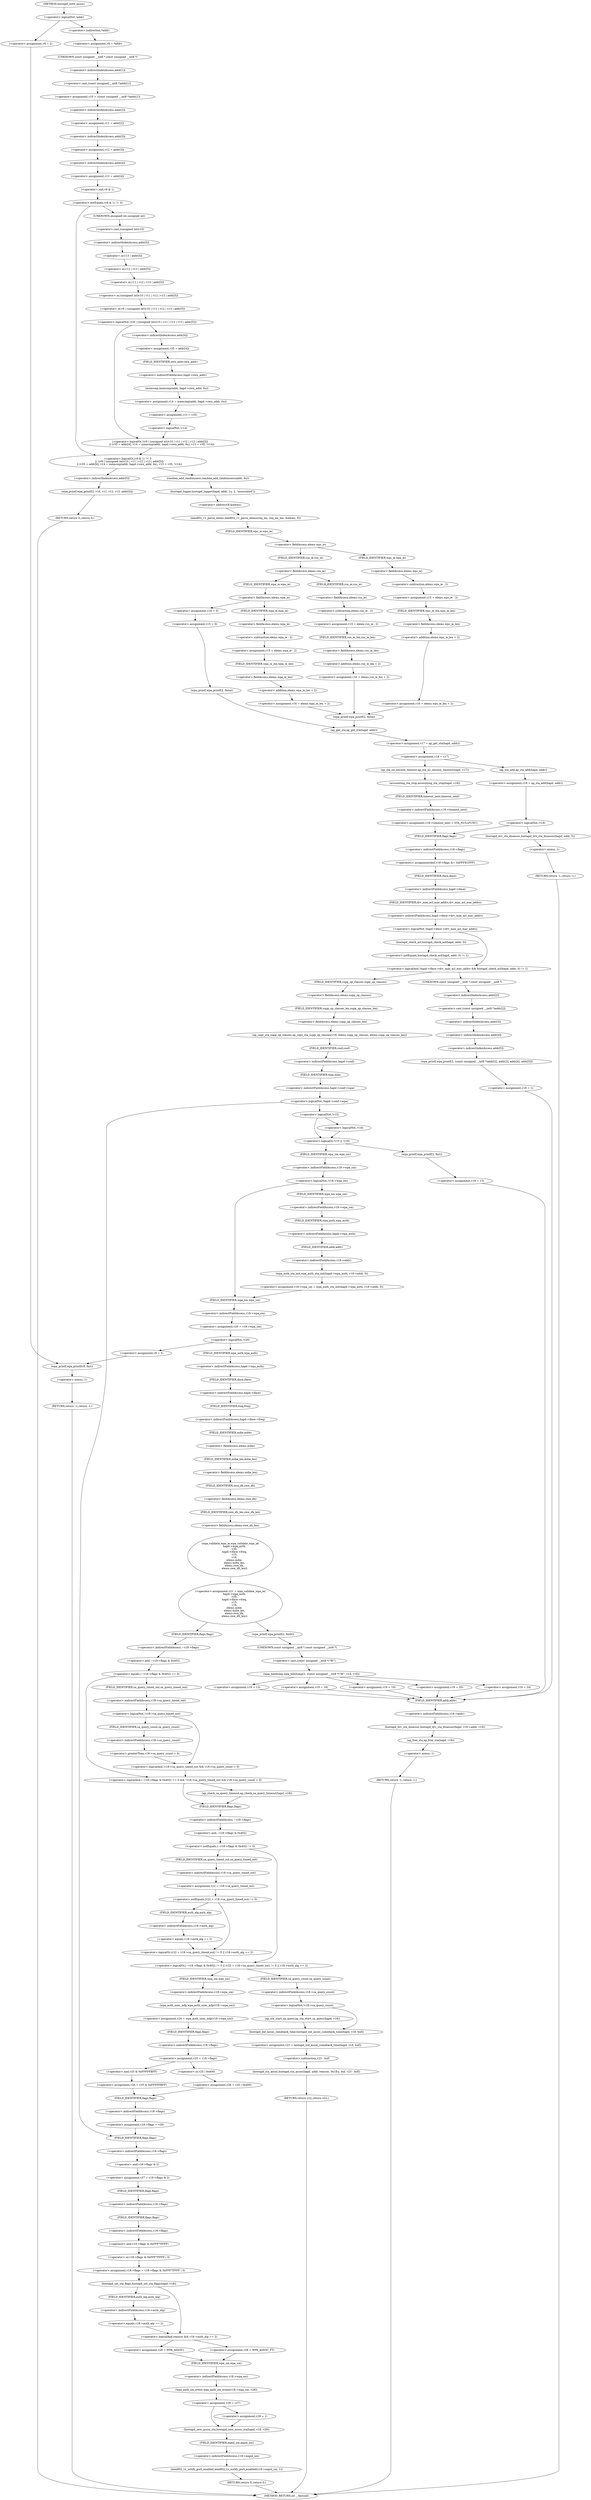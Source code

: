 digraph hostapd_notif_assoc {  
"1000165" [label = "(<operator>.logicalNot,!addr)" ]
"1000168" [label = "(<operator>.assignment,v8 = 2)" ]
"1000172" [label = "(wpa_printf,wpa_printf(v8, fmt))" ]
"1000175" [label = "(RETURN,return -1;,return -1;)" ]
"1000176" [label = "(<operator>.minus,-1)" ]
"1000178" [label = "(<operator>.assignment,v9 = *addr)" ]
"1000180" [label = "(<operator>.indirection,*addr)" ]
"1000182" [label = "(<operator>.assignment,v10 = (const unsigned __int8 *)addr[1])" ]
"1000184" [label = "(<operator>.cast,(const unsigned __int8 *)addr[1])" ]
"1000185" [label = "(UNKNOWN,const unsigned __int8 *,const unsigned __int8 *)" ]
"1000186" [label = "(<operator>.indirectIndexAccess,addr[1])" ]
"1000189" [label = "(<operator>.assignment,v11 = addr[2])" ]
"1000191" [label = "(<operator>.indirectIndexAccess,addr[2])" ]
"1000194" [label = "(<operator>.assignment,v12 = addr[3])" ]
"1000196" [label = "(<operator>.indirectIndexAccess,addr[3])" ]
"1000199" [label = "(<operator>.assignment,v13 = addr[4])" ]
"1000201" [label = "(<operator>.indirectIndexAccess,addr[4])" ]
"1000205" [label = "(<operator>.logicalOr,(v9 & 1) != 0\n    || !(v9 | (unsigned int)v10 | v11 | v12 | v13 | addr[5])\n    || (v35 = addr[4], v14 = memcmp(addr, hapd->own_addr, 6u), v13 = v35, !v14))" ]
"1000206" [label = "(<operator>.notEquals,(v9 & 1) != 0)" ]
"1000207" [label = "(<operator>.and,v9 & 1)" ]
"1000211" [label = "(<operator>.logicalOr,!(v9 | (unsigned int)v10 | v11 | v12 | v13 | addr[5])\n    || (v35 = addr[4], v14 = memcmp(addr, hapd->own_addr, 6u), v13 = v35, !v14))" ]
"1000212" [label = "(<operator>.logicalNot,!(v9 | (unsigned int)v10 | v11 | v12 | v13 | addr[5]))" ]
"1000213" [label = "(<operator>.or,v9 | (unsigned int)v10 | v11 | v12 | v13 | addr[5])" ]
"1000215" [label = "(<operator>.or,(unsigned int)v10 | v11 | v12 | v13 | addr[5])" ]
"1000216" [label = "(<operator>.cast,(unsigned int)v10)" ]
"1000217" [label = "(UNKNOWN,unsigned int,unsigned int)" ]
"1000219" [label = "(<operator>.or,v11 | v12 | v13 | addr[5])" ]
"1000221" [label = "(<operator>.or,v12 | v13 | addr[5])" ]
"1000223" [label = "(<operator>.or,v13 | addr[5])" ]
"1000225" [label = "(<operator>.indirectIndexAccess,addr[5])" ]
"1000229" [label = "(<operator>.assignment,v35 = addr[4])" ]
"1000231" [label = "(<operator>.indirectIndexAccess,addr[4])" ]
"1000235" [label = "(<operator>.assignment,v14 = memcmp(addr, hapd->own_addr, 6u))" ]
"1000237" [label = "(memcmp,memcmp(addr, hapd->own_addr, 6u))" ]
"1000239" [label = "(<operator>.indirectFieldAccess,hapd->own_addr)" ]
"1000241" [label = "(FIELD_IDENTIFIER,own_addr,own_addr)" ]
"1000244" [label = "(<operator>.assignment,v13 = v35)" ]
"1000247" [label = "(<operator>.logicalNot,!v14)" ]
"1000250" [label = "(wpa_printf,wpa_printf(2, v10, v11, v12, v13, addr[5]))" ]
"1000256" [label = "(<operator>.indirectIndexAccess,addr[5])" ]
"1000259" [label = "(RETURN,return 0;,return 0;)" ]
"1000261" [label = "(random_add_randomness,random_add_randomness(addr, 6u))" ]
"1000264" [label = "(hostapd_logger,hostapd_logger(hapd, addr, 1u, 2, \"associated\"))" ]
"1000270" [label = "(ieee802_11_parse_elems,ieee802_11_parse_elems(req_ies, req_ies_len, &elems, 0))" ]
"1000273" [label = "(<operator>.addressOf,&elems)" ]
"1000277" [label = "(<operator>.fieldAccess,elems.wps_ie)" ]
"1000279" [label = "(FIELD_IDENTIFIER,wps_ie,wps_ie)" ]
"1000281" [label = "(<operator>.assignment,v15 = elems.wps_ie - 2)" ]
"1000283" [label = "(<operator>.subtraction,elems.wps_ie - 2)" ]
"1000284" [label = "(<operator>.fieldAccess,elems.wps_ie)" ]
"1000286" [label = "(FIELD_IDENTIFIER,wps_ie,wps_ie)" ]
"1000288" [label = "(<operator>.assignment,v16 = elems.wps_ie_len + 2)" ]
"1000290" [label = "(<operator>.addition,elems.wps_ie_len + 2)" ]
"1000291" [label = "(<operator>.fieldAccess,elems.wps_ie_len)" ]
"1000293" [label = "(FIELD_IDENTIFIER,wps_ie_len,wps_ie_len)" ]
"1000296" [label = "(wpa_printf,wpa_printf(2, fmta))" ]
"1000301" [label = "(<operator>.fieldAccess,elems.rsn_ie)" ]
"1000303" [label = "(FIELD_IDENTIFIER,rsn_ie,rsn_ie)" ]
"1000305" [label = "(<operator>.assignment,v15 = elems.rsn_ie - 2)" ]
"1000307" [label = "(<operator>.subtraction,elems.rsn_ie - 2)" ]
"1000308" [label = "(<operator>.fieldAccess,elems.rsn_ie)" ]
"1000310" [label = "(FIELD_IDENTIFIER,rsn_ie,rsn_ie)" ]
"1000312" [label = "(<operator>.assignment,v16 = elems.rsn_ie_len + 2)" ]
"1000314" [label = "(<operator>.addition,elems.rsn_ie_len + 2)" ]
"1000315" [label = "(<operator>.fieldAccess,elems.rsn_ie_len)" ]
"1000317" [label = "(FIELD_IDENTIFIER,rsn_ie_len,rsn_ie_len)" ]
"1000321" [label = "(<operator>.fieldAccess,elems.wpa_ie)" ]
"1000323" [label = "(FIELD_IDENTIFIER,wpa_ie,wpa_ie)" ]
"1000325" [label = "(<operator>.assignment,v15 = elems.wpa_ie - 2)" ]
"1000327" [label = "(<operator>.subtraction,elems.wpa_ie - 2)" ]
"1000328" [label = "(<operator>.fieldAccess,elems.wpa_ie)" ]
"1000330" [label = "(FIELD_IDENTIFIER,wpa_ie,wpa_ie)" ]
"1000332" [label = "(<operator>.assignment,v16 = elems.wpa_ie_len + 2)" ]
"1000334" [label = "(<operator>.addition,elems.wpa_ie_len + 2)" ]
"1000335" [label = "(<operator>.fieldAccess,elems.wpa_ie_len)" ]
"1000337" [label = "(FIELD_IDENTIFIER,wpa_ie_len,wpa_ie_len)" ]
"1000340" [label = "(<operator>.assignment,v16 = 0)" ]
"1000343" [label = "(<operator>.assignment,v15 = 0)" ]
"1000346" [label = "(wpa_printf,wpa_printf(2, fmta))" ]
"1000350" [label = "(<operator>.assignment,v17 = ap_get_sta(hapd, addr))" ]
"1000352" [label = "(ap_get_sta,ap_get_sta(hapd, addr))" ]
"1000355" [label = "(<operator>.assignment,v18 = v17)" ]
"1000361" [label = "(ap_sta_no_session_timeout,ap_sta_no_session_timeout(hapd, v17))" ]
"1000364" [label = "(accounting_sta_stop,accounting_sta_stop(hapd, v18))" ]
"1000367" [label = "(<operator>.assignment,v18->timeout_next = STA_NULLFUNC)" ]
"1000368" [label = "(<operator>.indirectFieldAccess,v18->timeout_next)" ]
"1000370" [label = "(FIELD_IDENTIFIER,timeout_next,timeout_next)" ]
"1000374" [label = "(<operator>.assignment,v18 = ap_sta_add(hapd, addr))" ]
"1000376" [label = "(ap_sta_add,ap_sta_add(hapd, addr))" ]
"1000380" [label = "(<operator>.logicalNot,!v18)" ]
"1000383" [label = "(hostapd_drv_sta_disassoc,hostapd_drv_sta_disassoc(hapd, addr, 5))" ]
"1000387" [label = "(RETURN,return -1;,return -1;)" ]
"1000388" [label = "(<operator>.minus,-1)" ]
"1000390" [label = "(<operators>.assignmentAnd,v18->flags &= 0xFFFECFFF)" ]
"1000391" [label = "(<operator>.indirectFieldAccess,v18->flags)" ]
"1000393" [label = "(FIELD_IDENTIFIER,flags,flags)" ]
"1000396" [label = "(<operator>.logicalAnd,!hapd->iface->drv_max_acl_mac_addrs && hostapd_check_acl(hapd, addr, 0) != 1)" ]
"1000397" [label = "(<operator>.logicalNot,!hapd->iface->drv_max_acl_mac_addrs)" ]
"1000398" [label = "(<operator>.indirectFieldAccess,hapd->iface->drv_max_acl_mac_addrs)" ]
"1000399" [label = "(<operator>.indirectFieldAccess,hapd->iface)" ]
"1000401" [label = "(FIELD_IDENTIFIER,iface,iface)" ]
"1000402" [label = "(FIELD_IDENTIFIER,drv_max_acl_mac_addrs,drv_max_acl_mac_addrs)" ]
"1000403" [label = "(<operator>.notEquals,hostapd_check_acl(hapd, addr, 0) != 1)" ]
"1000404" [label = "(hostapd_check_acl,hostapd_check_acl(hapd, addr, 0))" ]
"1000410" [label = "(wpa_printf,wpa_printf(3, (const unsigned __int8 *)addr[2], addr[3], addr[4], addr[5]))" ]
"1000412" [label = "(<operator>.cast,(const unsigned __int8 *)addr[2])" ]
"1000413" [label = "(UNKNOWN,const unsigned __int8 *,const unsigned __int8 *)" ]
"1000414" [label = "(<operator>.indirectIndexAccess,addr[2])" ]
"1000417" [label = "(<operator>.indirectIndexAccess,addr[3])" ]
"1000420" [label = "(<operator>.indirectIndexAccess,addr[4])" ]
"1000423" [label = "(<operator>.indirectIndexAccess,addr[5])" ]
"1000426" [label = "(<operator>.assignment,v19 = 1)" ]
"1000430" [label = "(hostapd_drv_sta_disassoc,hostapd_drv_sta_disassoc(hapd, v18->addr, v19))" ]
"1000432" [label = "(<operator>.indirectFieldAccess,v18->addr)" ]
"1000434" [label = "(FIELD_IDENTIFIER,addr,addr)" ]
"1000436" [label = "(ap_free_sta,ap_free_sta(hapd, v18))" ]
"1000439" [label = "(RETURN,return -1;,return -1;)" ]
"1000440" [label = "(<operator>.minus,-1)" ]
"1000442" [label = "(ap_copy_sta_supp_op_classes,ap_copy_sta_supp_op_classes(v18, elems.supp_op_classes, elems.supp_op_classes_len))" ]
"1000444" [label = "(<operator>.fieldAccess,elems.supp_op_classes)" ]
"1000446" [label = "(FIELD_IDENTIFIER,supp_op_classes,supp_op_classes)" ]
"1000447" [label = "(<operator>.fieldAccess,elems.supp_op_classes_len)" ]
"1000449" [label = "(FIELD_IDENTIFIER,supp_op_classes_len,supp_op_classes_len)" ]
"1000451" [label = "(<operator>.logicalNot,!hapd->conf->wpa)" ]
"1000452" [label = "(<operator>.indirectFieldAccess,hapd->conf->wpa)" ]
"1000453" [label = "(<operator>.indirectFieldAccess,hapd->conf)" ]
"1000455" [label = "(FIELD_IDENTIFIER,conf,conf)" ]
"1000456" [label = "(FIELD_IDENTIFIER,wpa,wpa)" ]
"1000459" [label = "(<operator>.assignment,v27 = v18->flags & 2)" ]
"1000461" [label = "(<operator>.and,v18->flags & 2)" ]
"1000462" [label = "(<operator>.indirectFieldAccess,v18->flags)" ]
"1000464" [label = "(FIELD_IDENTIFIER,flags,flags)" ]
"1000466" [label = "(<operator>.assignment,v18->flags = v18->flags & 0xFFF7FFFF | 3)" ]
"1000467" [label = "(<operator>.indirectFieldAccess,v18->flags)" ]
"1000469" [label = "(FIELD_IDENTIFIER,flags,flags)" ]
"1000470" [label = "(<operator>.or,v18->flags & 0xFFF7FFFF | 3)" ]
"1000471" [label = "(<operator>.and,v18->flags & 0xFFF7FFFF)" ]
"1000472" [label = "(<operator>.indirectFieldAccess,v18->flags)" ]
"1000474" [label = "(FIELD_IDENTIFIER,flags,flags)" ]
"1000477" [label = "(hostapd_set_sta_flags,hostapd_set_sta_flags(hapd, v18))" ]
"1000481" [label = "(<operator>.logicalAnd,reassoc && v18->auth_alg == 2)" ]
"1000483" [label = "(<operator>.equals,v18->auth_alg == 2)" ]
"1000484" [label = "(<operator>.indirectFieldAccess,v18->auth_alg)" ]
"1000486" [label = "(FIELD_IDENTIFIER,auth_alg,auth_alg)" ]
"1000488" [label = "(<operator>.assignment,v28 = WPA_ASSOC_FT)" ]
"1000492" [label = "(<operator>.assignment,v28 = WPA_ASSOC)" ]
"1000495" [label = "(wpa_auth_sm_event,wpa_auth_sm_event(v18->wpa_sm, v28))" ]
"1000496" [label = "(<operator>.indirectFieldAccess,v18->wpa_sm)" ]
"1000498" [label = "(FIELD_IDENTIFIER,wpa_sm,wpa_sm)" ]
"1000500" [label = "(<operator>.assignment,v29 = v27)" ]
"1000505" [label = "(<operator>.assignment,v29 = 1)" ]
"1000508" [label = "(hostapd_new_assoc_sta,hostapd_new_assoc_sta(hapd, v18, v29))" ]
"1000512" [label = "(ieee802_1x_notify_port_enabled,ieee802_1x_notify_port_enabled(v18->eapol_sm, 1))" ]
"1000513" [label = "(<operator>.indirectFieldAccess,v18->eapol_sm)" ]
"1000515" [label = "(FIELD_IDENTIFIER,eapol_sm,eapol_sm)" ]
"1000517" [label = "(RETURN,return 0;,return 0;)" ]
"1000520" [label = "(<operator>.logicalOr,!v15 || !v16)" ]
"1000521" [label = "(<operator>.logicalNot,!v15)" ]
"1000523" [label = "(<operator>.logicalNot,!v16)" ]
"1000526" [label = "(wpa_printf,wpa_printf(2, fmt))" ]
"1000529" [label = "(<operator>.assignment,v19 = 13)" ]
"1000534" [label = "(<operator>.logicalNot,!v18->wpa_sm)" ]
"1000535" [label = "(<operator>.indirectFieldAccess,v18->wpa_sm)" ]
"1000537" [label = "(FIELD_IDENTIFIER,wpa_sm,wpa_sm)" ]
"1000538" [label = "(<operator>.assignment,v18->wpa_sm = wpa_auth_sta_init(hapd->wpa_auth, v18->addr, 0))" ]
"1000539" [label = "(<operator>.indirectFieldAccess,v18->wpa_sm)" ]
"1000541" [label = "(FIELD_IDENTIFIER,wpa_sm,wpa_sm)" ]
"1000542" [label = "(wpa_auth_sta_init,wpa_auth_sta_init(hapd->wpa_auth, v18->addr, 0))" ]
"1000543" [label = "(<operator>.indirectFieldAccess,hapd->wpa_auth)" ]
"1000545" [label = "(FIELD_IDENTIFIER,wpa_auth,wpa_auth)" ]
"1000546" [label = "(<operator>.indirectFieldAccess,v18->addr)" ]
"1000548" [label = "(FIELD_IDENTIFIER,addr,addr)" ]
"1000550" [label = "(<operator>.assignment,v20 = v18->wpa_sm)" ]
"1000552" [label = "(<operator>.indirectFieldAccess,v18->wpa_sm)" ]
"1000554" [label = "(FIELD_IDENTIFIER,wpa_sm,wpa_sm)" ]
"1000556" [label = "(<operator>.logicalNot,!v20)" ]
"1000559" [label = "(<operator>.assignment,v8 = 5)" ]
"1000563" [label = "(<operator>.assignment,v21 = wpa_validate_wpa_ie(\n          hapd->wpa_auth,\n          v20,\n          hapd->iface->freq,\n          v15,\n          v16,\n          elems.mdie,\n          elems.mdie_len,\n          elems.owe_dh,\n          elems.owe_dh_len))" ]
"1000565" [label = "(wpa_validate_wpa_ie,wpa_validate_wpa_ie(\n          hapd->wpa_auth,\n          v20,\n          hapd->iface->freq,\n          v15,\n          v16,\n          elems.mdie,\n          elems.mdie_len,\n          elems.owe_dh,\n          elems.owe_dh_len))" ]
"1000566" [label = "(<operator>.indirectFieldAccess,hapd->wpa_auth)" ]
"1000568" [label = "(FIELD_IDENTIFIER,wpa_auth,wpa_auth)" ]
"1000570" [label = "(<operator>.indirectFieldAccess,hapd->iface->freq)" ]
"1000571" [label = "(<operator>.indirectFieldAccess,hapd->iface)" ]
"1000573" [label = "(FIELD_IDENTIFIER,iface,iface)" ]
"1000574" [label = "(FIELD_IDENTIFIER,freq,freq)" ]
"1000577" [label = "(<operator>.fieldAccess,elems.mdie)" ]
"1000579" [label = "(FIELD_IDENTIFIER,mdie,mdie)" ]
"1000580" [label = "(<operator>.fieldAccess,elems.mdie_len)" ]
"1000582" [label = "(FIELD_IDENTIFIER,mdie_len,mdie_len)" ]
"1000583" [label = "(<operator>.fieldAccess,elems.owe_dh)" ]
"1000585" [label = "(FIELD_IDENTIFIER,owe_dh,owe_dh)" ]
"1000586" [label = "(<operator>.fieldAccess,elems.owe_dh_len)" ]
"1000588" [label = "(FIELD_IDENTIFIER,owe_dh_len,owe_dh_len)" ]
"1000592" [label = "(wpa_printf,wpa_printf(2, fmtb))" ]
"1000595" [label = "(wpa_hexdump,wpa_hexdump(2, (const unsigned __int8 *)\"IE\", v15, v16))" ]
"1000597" [label = "(<operator>.cast,(const unsigned __int8 *)\"IE\")" ]
"1000598" [label = "(UNKNOWN,const unsigned __int8 *,const unsigned __int8 *)" ]
"1000606" [label = "(<operator>.assignment,v19 = 18)" ]
"1000611" [label = "(<operator>.assignment,v19 = 19)" ]
"1000616" [label = "(<operator>.assignment,v19 = 20)" ]
"1000621" [label = "(<operator>.assignment,v19 = 24)" ]
"1000626" [label = "(<operator>.assignment,v19 = 13)" ]
"1000632" [label = "(<operator>.logicalAnd,(~v18->flags & 0x402) == 0 && !v18->sa_query_timed_out && v18->sa_query_count > 0)" ]
"1000633" [label = "(<operator>.equals,(~v18->flags & 0x402) == 0)" ]
"1000634" [label = "(<operator>.and,~v18->flags & 0x402)" ]
"1000635" [label = "(<operator>.indirectFieldAccess,~v18->flags)" ]
"1000637" [label = "(FIELD_IDENTIFIER,flags,flags)" ]
"1000640" [label = "(<operator>.logicalAnd,!v18->sa_query_timed_out && v18->sa_query_count > 0)" ]
"1000641" [label = "(<operator>.logicalNot,!v18->sa_query_timed_out)" ]
"1000642" [label = "(<operator>.indirectFieldAccess,v18->sa_query_timed_out)" ]
"1000644" [label = "(FIELD_IDENTIFIER,sa_query_timed_out,sa_query_timed_out)" ]
"1000645" [label = "(<operator>.greaterThan,v18->sa_query_count > 0)" ]
"1000646" [label = "(<operator>.indirectFieldAccess,v18->sa_query_count)" ]
"1000648" [label = "(FIELD_IDENTIFIER,sa_query_count,sa_query_count)" ]
"1000650" [label = "(ap_check_sa_query_timeout,ap_check_sa_query_timeout(hapd, v18))" ]
"1000654" [label = "(<operator>.logicalOr,(~v18->flags & 0x402) != 0 || (v22 = v18->sa_query_timed_out) != 0 || v18->auth_alg == 2)" ]
"1000655" [label = "(<operator>.notEquals,(~v18->flags & 0x402) != 0)" ]
"1000656" [label = "(<operator>.and,~v18->flags & 0x402)" ]
"1000657" [label = "(<operator>.indirectFieldAccess,~v18->flags)" ]
"1000659" [label = "(FIELD_IDENTIFIER,flags,flags)" ]
"1000662" [label = "(<operator>.logicalOr,(v22 = v18->sa_query_timed_out) != 0 || v18->auth_alg == 2)" ]
"1000663" [label = "(<operator>.notEquals,(v22 = v18->sa_query_timed_out) != 0)" ]
"1000664" [label = "(<operator>.assignment,v22 = v18->sa_query_timed_out)" ]
"1000666" [label = "(<operator>.indirectFieldAccess,v18->sa_query_timed_out)" ]
"1000668" [label = "(FIELD_IDENTIFIER,sa_query_timed_out,sa_query_timed_out)" ]
"1000670" [label = "(<operator>.equals,v18->auth_alg == 2)" ]
"1000671" [label = "(<operator>.indirectFieldAccess,v18->auth_alg)" ]
"1000673" [label = "(FIELD_IDENTIFIER,auth_alg,auth_alg)" ]
"1000676" [label = "(<operator>.assignment,v24 = wpa_auth_uses_mfp(v18->wpa_sm))" ]
"1000678" [label = "(wpa_auth_uses_mfp,wpa_auth_uses_mfp(v18->wpa_sm))" ]
"1000679" [label = "(<operator>.indirectFieldAccess,v18->wpa_sm)" ]
"1000681" [label = "(FIELD_IDENTIFIER,wpa_sm,wpa_sm)" ]
"1000682" [label = "(<operator>.assignment,v25 = v18->flags)" ]
"1000684" [label = "(<operator>.indirectFieldAccess,v18->flags)" ]
"1000686" [label = "(FIELD_IDENTIFIER,flags,flags)" ]
"1000689" [label = "(<operator>.assignment,v26 = v25 | 0x400)" ]
"1000691" [label = "(<operator>.or,v25 | 0x400)" ]
"1000695" [label = "(<operator>.assignment,v26 = v25 & 0xFFFFFBFF)" ]
"1000697" [label = "(<operator>.and,v25 & 0xFFFFFBFF)" ]
"1000700" [label = "(<operator>.assignment,v18->flags = v26)" ]
"1000701" [label = "(<operator>.indirectFieldAccess,v18->flags)" ]
"1000703" [label = "(FIELD_IDENTIFIER,flags,flags)" ]
"1000707" [label = "(<operator>.logicalNot,!v18->sa_query_count)" ]
"1000708" [label = "(<operator>.indirectFieldAccess,v18->sa_query_count)" ]
"1000710" [label = "(FIELD_IDENTIFIER,sa_query_count,sa_query_count)" ]
"1000711" [label = "(ap_sta_start_sa_query,ap_sta_start_sa_query(hapd, v18))" ]
"1000714" [label = "(<operator>.assignment,v23 = hostapd_eid_assoc_comeback_time(hapd, v18, buf))" ]
"1000716" [label = "(hostapd_eid_assoc_comeback_time,hostapd_eid_assoc_comeback_time(hapd, v18, buf))" ]
"1000720" [label = "(hostapd_sta_assoc,hostapd_sta_assoc(hapd, addr, reassoc, 0x1Eu, buf, v23 - buf))" ]
"1000726" [label = "(<operator>.subtraction,v23 - buf)" ]
"1000729" [label = "(RETURN,return v22;,return v22;)" ]
"1000129" [label = "(METHOD,hostapd_notif_assoc)" ]
"1000731" [label = "(METHOD_RETURN,int __fastcall)" ]
  "1000165" -> "1000168" 
  "1000165" -> "1000180" 
  "1000168" -> "1000172" 
  "1000172" -> "1000176" 
  "1000175" -> "1000731" 
  "1000176" -> "1000175" 
  "1000178" -> "1000185" 
  "1000180" -> "1000178" 
  "1000182" -> "1000191" 
  "1000184" -> "1000182" 
  "1000185" -> "1000186" 
  "1000186" -> "1000184" 
  "1000189" -> "1000196" 
  "1000191" -> "1000189" 
  "1000194" -> "1000201" 
  "1000196" -> "1000194" 
  "1000199" -> "1000207" 
  "1000201" -> "1000199" 
  "1000205" -> "1000256" 
  "1000205" -> "1000261" 
  "1000206" -> "1000205" 
  "1000206" -> "1000217" 
  "1000207" -> "1000206" 
  "1000211" -> "1000205" 
  "1000212" -> "1000211" 
  "1000212" -> "1000231" 
  "1000213" -> "1000212" 
  "1000215" -> "1000213" 
  "1000216" -> "1000225" 
  "1000217" -> "1000216" 
  "1000219" -> "1000215" 
  "1000221" -> "1000219" 
  "1000223" -> "1000221" 
  "1000225" -> "1000223" 
  "1000229" -> "1000241" 
  "1000231" -> "1000229" 
  "1000235" -> "1000244" 
  "1000237" -> "1000235" 
  "1000239" -> "1000237" 
  "1000241" -> "1000239" 
  "1000244" -> "1000247" 
  "1000247" -> "1000211" 
  "1000250" -> "1000259" 
  "1000256" -> "1000250" 
  "1000259" -> "1000731" 
  "1000261" -> "1000264" 
  "1000264" -> "1000273" 
  "1000270" -> "1000279" 
  "1000273" -> "1000270" 
  "1000277" -> "1000286" 
  "1000277" -> "1000303" 
  "1000279" -> "1000277" 
  "1000281" -> "1000293" 
  "1000283" -> "1000281" 
  "1000284" -> "1000283" 
  "1000286" -> "1000284" 
  "1000288" -> "1000296" 
  "1000290" -> "1000288" 
  "1000291" -> "1000290" 
  "1000293" -> "1000291" 
  "1000296" -> "1000352" 
  "1000301" -> "1000310" 
  "1000301" -> "1000323" 
  "1000303" -> "1000301" 
  "1000305" -> "1000317" 
  "1000307" -> "1000305" 
  "1000308" -> "1000307" 
  "1000310" -> "1000308" 
  "1000312" -> "1000296" 
  "1000314" -> "1000312" 
  "1000315" -> "1000314" 
  "1000317" -> "1000315" 
  "1000321" -> "1000330" 
  "1000321" -> "1000340" 
  "1000323" -> "1000321" 
  "1000325" -> "1000337" 
  "1000327" -> "1000325" 
  "1000328" -> "1000327" 
  "1000330" -> "1000328" 
  "1000332" -> "1000296" 
  "1000334" -> "1000332" 
  "1000335" -> "1000334" 
  "1000337" -> "1000335" 
  "1000340" -> "1000343" 
  "1000343" -> "1000346" 
  "1000346" -> "1000352" 
  "1000350" -> "1000355" 
  "1000352" -> "1000350" 
  "1000355" -> "1000361" 
  "1000355" -> "1000376" 
  "1000361" -> "1000364" 
  "1000364" -> "1000370" 
  "1000367" -> "1000393" 
  "1000368" -> "1000367" 
  "1000370" -> "1000368" 
  "1000374" -> "1000380" 
  "1000376" -> "1000374" 
  "1000380" -> "1000383" 
  "1000380" -> "1000393" 
  "1000383" -> "1000388" 
  "1000387" -> "1000731" 
  "1000388" -> "1000387" 
  "1000390" -> "1000401" 
  "1000391" -> "1000390" 
  "1000393" -> "1000391" 
  "1000396" -> "1000413" 
  "1000396" -> "1000446" 
  "1000397" -> "1000396" 
  "1000397" -> "1000404" 
  "1000398" -> "1000397" 
  "1000399" -> "1000402" 
  "1000401" -> "1000399" 
  "1000402" -> "1000398" 
  "1000403" -> "1000396" 
  "1000404" -> "1000403" 
  "1000410" -> "1000426" 
  "1000412" -> "1000417" 
  "1000413" -> "1000414" 
  "1000414" -> "1000412" 
  "1000417" -> "1000420" 
  "1000420" -> "1000423" 
  "1000423" -> "1000410" 
  "1000426" -> "1000434" 
  "1000430" -> "1000436" 
  "1000432" -> "1000430" 
  "1000434" -> "1000432" 
  "1000436" -> "1000440" 
  "1000439" -> "1000731" 
  "1000440" -> "1000439" 
  "1000442" -> "1000455" 
  "1000444" -> "1000449" 
  "1000446" -> "1000444" 
  "1000447" -> "1000442" 
  "1000449" -> "1000447" 
  "1000451" -> "1000464" 
  "1000451" -> "1000521" 
  "1000452" -> "1000451" 
  "1000453" -> "1000456" 
  "1000455" -> "1000453" 
  "1000456" -> "1000452" 
  "1000459" -> "1000469" 
  "1000461" -> "1000459" 
  "1000462" -> "1000461" 
  "1000464" -> "1000462" 
  "1000466" -> "1000477" 
  "1000467" -> "1000474" 
  "1000469" -> "1000467" 
  "1000470" -> "1000466" 
  "1000471" -> "1000470" 
  "1000472" -> "1000471" 
  "1000474" -> "1000472" 
  "1000477" -> "1000481" 
  "1000477" -> "1000486" 
  "1000481" -> "1000488" 
  "1000481" -> "1000492" 
  "1000483" -> "1000481" 
  "1000484" -> "1000483" 
  "1000486" -> "1000484" 
  "1000488" -> "1000498" 
  "1000492" -> "1000498" 
  "1000495" -> "1000500" 
  "1000496" -> "1000495" 
  "1000498" -> "1000496" 
  "1000500" -> "1000505" 
  "1000500" -> "1000508" 
  "1000505" -> "1000508" 
  "1000508" -> "1000515" 
  "1000512" -> "1000517" 
  "1000513" -> "1000512" 
  "1000515" -> "1000513" 
  "1000517" -> "1000731" 
  "1000520" -> "1000526" 
  "1000520" -> "1000537" 
  "1000521" -> "1000520" 
  "1000521" -> "1000523" 
  "1000523" -> "1000520" 
  "1000526" -> "1000529" 
  "1000529" -> "1000434" 
  "1000534" -> "1000541" 
  "1000534" -> "1000554" 
  "1000535" -> "1000534" 
  "1000537" -> "1000535" 
  "1000538" -> "1000554" 
  "1000539" -> "1000545" 
  "1000541" -> "1000539" 
  "1000542" -> "1000538" 
  "1000543" -> "1000548" 
  "1000545" -> "1000543" 
  "1000546" -> "1000542" 
  "1000548" -> "1000546" 
  "1000550" -> "1000556" 
  "1000552" -> "1000550" 
  "1000554" -> "1000552" 
  "1000556" -> "1000559" 
  "1000556" -> "1000568" 
  "1000559" -> "1000172" 
  "1000563" -> "1000592" 
  "1000563" -> "1000637" 
  "1000565" -> "1000563" 
  "1000566" -> "1000573" 
  "1000568" -> "1000566" 
  "1000570" -> "1000579" 
  "1000571" -> "1000574" 
  "1000573" -> "1000571" 
  "1000574" -> "1000570" 
  "1000577" -> "1000582" 
  "1000579" -> "1000577" 
  "1000580" -> "1000585" 
  "1000582" -> "1000580" 
  "1000583" -> "1000588" 
  "1000585" -> "1000583" 
  "1000586" -> "1000565" 
  "1000588" -> "1000586" 
  "1000592" -> "1000598" 
  "1000595" -> "1000606" 
  "1000595" -> "1000611" 
  "1000595" -> "1000616" 
  "1000595" -> "1000621" 
  "1000595" -> "1000626" 
  "1000597" -> "1000595" 
  "1000598" -> "1000597" 
  "1000606" -> "1000434" 
  "1000611" -> "1000434" 
  "1000616" -> "1000434" 
  "1000621" -> "1000434" 
  "1000626" -> "1000434" 
  "1000632" -> "1000650" 
  "1000632" -> "1000659" 
  "1000633" -> "1000632" 
  "1000633" -> "1000644" 
  "1000634" -> "1000633" 
  "1000635" -> "1000634" 
  "1000637" -> "1000635" 
  "1000640" -> "1000632" 
  "1000641" -> "1000640" 
  "1000641" -> "1000648" 
  "1000642" -> "1000641" 
  "1000644" -> "1000642" 
  "1000645" -> "1000640" 
  "1000646" -> "1000645" 
  "1000648" -> "1000646" 
  "1000650" -> "1000659" 
  "1000654" -> "1000681" 
  "1000654" -> "1000710" 
  "1000655" -> "1000654" 
  "1000655" -> "1000668" 
  "1000656" -> "1000655" 
  "1000657" -> "1000656" 
  "1000659" -> "1000657" 
  "1000662" -> "1000654" 
  "1000663" -> "1000662" 
  "1000663" -> "1000673" 
  "1000664" -> "1000663" 
  "1000666" -> "1000664" 
  "1000668" -> "1000666" 
  "1000670" -> "1000662" 
  "1000671" -> "1000670" 
  "1000673" -> "1000671" 
  "1000676" -> "1000686" 
  "1000678" -> "1000676" 
  "1000679" -> "1000678" 
  "1000681" -> "1000679" 
  "1000682" -> "1000691" 
  "1000682" -> "1000697" 
  "1000684" -> "1000682" 
  "1000686" -> "1000684" 
  "1000689" -> "1000703" 
  "1000691" -> "1000689" 
  "1000695" -> "1000703" 
  "1000697" -> "1000695" 
  "1000700" -> "1000464" 
  "1000701" -> "1000700" 
  "1000703" -> "1000701" 
  "1000707" -> "1000711" 
  "1000707" -> "1000716" 
  "1000708" -> "1000707" 
  "1000710" -> "1000708" 
  "1000711" -> "1000716" 
  "1000714" -> "1000726" 
  "1000716" -> "1000714" 
  "1000720" -> "1000729" 
  "1000726" -> "1000720" 
  "1000729" -> "1000731" 
  "1000129" -> "1000165" 
}
